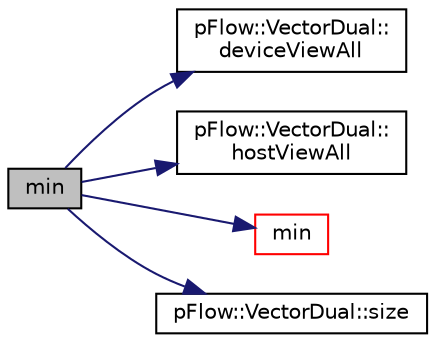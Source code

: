 digraph "min"
{
 // LATEX_PDF_SIZE
  edge [fontname="Helvetica",fontsize="10",labelfontname="Helvetica",labelfontsize="10"];
  node [fontname="Helvetica",fontsize="10",shape=record];
  rankdir="LR";
  Node1 [label="min",height=0.2,width=0.4,color="black", fillcolor="grey75", style="filled", fontcolor="black",tooltip=" "];
  Node1 -> Node2 [color="midnightblue",fontsize="10",style="solid",fontname="Helvetica"];
  Node2 [label="pFlow::VectorDual::\ldeviceViewAll",height=0.2,width=0.4,color="black", fillcolor="white", style="filled",URL="$classpFlow_1_1VectorDual.html#adabdbae6be0538f0a4421d6fbe5a8f70",tooltip=" "];
  Node1 -> Node3 [color="midnightblue",fontsize="10",style="solid",fontname="Helvetica"];
  Node3 [label="pFlow::VectorDual::\lhostViewAll",height=0.2,width=0.4,color="black", fillcolor="white", style="filled",URL="$classpFlow_1_1VectorDual.html#a328dad9ba9cfd602b0e7f5b02db60ea7",tooltip=" "];
  Node1 -> Node4 [color="midnightblue",fontsize="10",style="solid",fontname="Helvetica"];
  Node4 [label="min",height=0.2,width=0.4,color="red", fillcolor="white", style="filled",URL="$namespacepFlow.html#a8714e8dd092c46b15a6e804b6c90db47",tooltip=" "];
  Node1 -> Node9 [color="midnightblue",fontsize="10",style="solid",fontname="Helvetica"];
  Node9 [label="pFlow::VectorDual::size",height=0.2,width=0.4,color="black", fillcolor="white", style="filled",URL="$classpFlow_1_1VectorDual.html#a334c2560412a3bc4fc1c215a77a48337",tooltip=" "];
}
